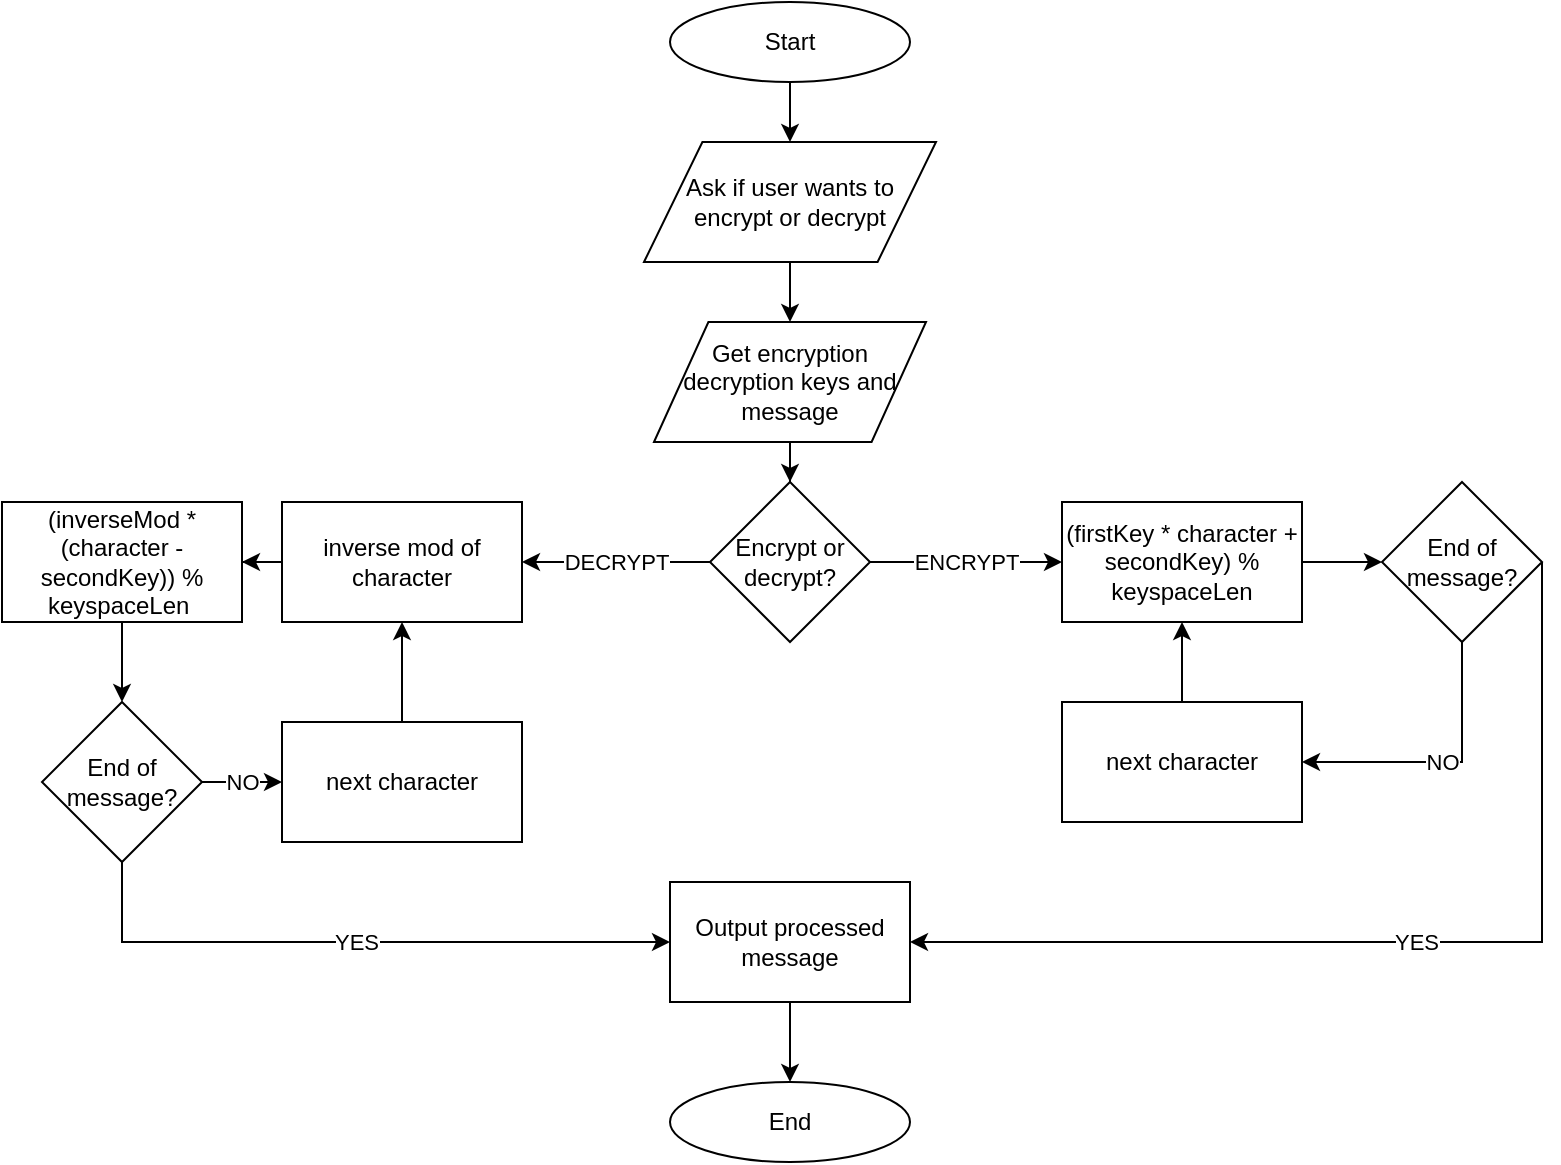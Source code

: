<mxfile version="12.8.1" type="device"><diagram id="C5RBs43oDa-KdzZeNtuy" name="Page-1"><mxGraphModel dx="1038" dy="499" grid="1" gridSize="10" guides="1" tooltips="1" connect="1" arrows="1" fold="1" page="1" pageScale="1" pageWidth="827" pageHeight="1169" math="0" shadow="0"><root><mxCell id="WIyWlLk6GJQsqaUBKTNV-0"/><mxCell id="WIyWlLk6GJQsqaUBKTNV-1" parent="WIyWlLk6GJQsqaUBKTNV-0"/><mxCell id="MBI_yBEIbU1v8WnNI9XV-4" value="" style="edgeStyle=orthogonalEdgeStyle;rounded=0;orthogonalLoop=1;jettySize=auto;html=1;" edge="1" parent="WIyWlLk6GJQsqaUBKTNV-1" source="MBI_yBEIbU1v8WnNI9XV-1" target="MBI_yBEIbU1v8WnNI9XV-3"><mxGeometry relative="1" as="geometry"/></mxCell><mxCell id="MBI_yBEIbU1v8WnNI9XV-1" value="Start" style="ellipse;whiteSpace=wrap;html=1;" vertex="1" parent="WIyWlLk6GJQsqaUBKTNV-1"><mxGeometry x="354" y="40" width="120" height="40" as="geometry"/></mxCell><mxCell id="MBI_yBEIbU1v8WnNI9XV-8" value="" style="edgeStyle=orthogonalEdgeStyle;rounded=0;orthogonalLoop=1;jettySize=auto;html=1;" edge="1" parent="WIyWlLk6GJQsqaUBKTNV-1" source="MBI_yBEIbU1v8WnNI9XV-3" target="MBI_yBEIbU1v8WnNI9XV-7"><mxGeometry relative="1" as="geometry"/></mxCell><mxCell id="MBI_yBEIbU1v8WnNI9XV-3" value="Ask if user wants to encrypt or decrypt" style="shape=parallelogram;perimeter=parallelogramPerimeter;whiteSpace=wrap;html=1;" vertex="1" parent="WIyWlLk6GJQsqaUBKTNV-1"><mxGeometry x="341" y="110" width="146" height="60" as="geometry"/></mxCell><mxCell id="MBI_yBEIbU1v8WnNI9XV-10" value="" style="edgeStyle=orthogonalEdgeStyle;rounded=0;orthogonalLoop=1;jettySize=auto;html=1;" edge="1" parent="WIyWlLk6GJQsqaUBKTNV-1" source="MBI_yBEIbU1v8WnNI9XV-7" target="MBI_yBEIbU1v8WnNI9XV-9"><mxGeometry relative="1" as="geometry"/></mxCell><mxCell id="MBI_yBEIbU1v8WnNI9XV-7" value="Get encryption decryption keys and message" style="shape=parallelogram;perimeter=parallelogramPerimeter;whiteSpace=wrap;html=1;" vertex="1" parent="WIyWlLk6GJQsqaUBKTNV-1"><mxGeometry x="346" y="200" width="136" height="60" as="geometry"/></mxCell><mxCell id="MBI_yBEIbU1v8WnNI9XV-15" value="ENCRYPT" style="edgeStyle=orthogonalEdgeStyle;rounded=0;orthogonalLoop=1;jettySize=auto;html=1;" edge="1" parent="WIyWlLk6GJQsqaUBKTNV-1" source="MBI_yBEIbU1v8WnNI9XV-9" target="MBI_yBEIbU1v8WnNI9XV-14"><mxGeometry relative="1" as="geometry"/></mxCell><mxCell id="MBI_yBEIbU1v8WnNI9XV-26" value="DECRYPT" style="edgeStyle=orthogonalEdgeStyle;rounded=0;orthogonalLoop=1;jettySize=auto;html=1;entryX=1;entryY=0.5;entryDx=0;entryDy=0;" edge="1" parent="WIyWlLk6GJQsqaUBKTNV-1" source="MBI_yBEIbU1v8WnNI9XV-9" target="MBI_yBEIbU1v8WnNI9XV-27"><mxGeometry relative="1" as="geometry"><mxPoint x="280" y="320" as="targetPoint"/></mxGeometry></mxCell><mxCell id="MBI_yBEIbU1v8WnNI9XV-9" value="Encrypt or decrypt?" style="rhombus;whiteSpace=wrap;html=1;" vertex="1" parent="WIyWlLk6GJQsqaUBKTNV-1"><mxGeometry x="374" y="280" width="80" height="80" as="geometry"/></mxCell><mxCell id="MBI_yBEIbU1v8WnNI9XV-55" value="" style="edgeStyle=orthogonalEdgeStyle;rounded=0;orthogonalLoop=1;jettySize=auto;html=1;" edge="1" parent="WIyWlLk6GJQsqaUBKTNV-1" source="MBI_yBEIbU1v8WnNI9XV-14" target="MBI_yBEIbU1v8WnNI9XV-18"><mxGeometry relative="1" as="geometry"/></mxCell><mxCell id="MBI_yBEIbU1v8WnNI9XV-14" value="(firstKey * character + secondKey) % keyspaceLen" style="rounded=0;whiteSpace=wrap;html=1;" vertex="1" parent="WIyWlLk6GJQsqaUBKTNV-1"><mxGeometry x="550" y="290" width="120" height="60" as="geometry"/></mxCell><mxCell id="MBI_yBEIbU1v8WnNI9XV-53" value="" style="edgeStyle=orthogonalEdgeStyle;rounded=0;orthogonalLoop=1;jettySize=auto;html=1;entryX=0.5;entryY=1;entryDx=0;entryDy=0;" edge="1" parent="WIyWlLk6GJQsqaUBKTNV-1" source="MBI_yBEIbU1v8WnNI9XV-16" target="MBI_yBEIbU1v8WnNI9XV-14"><mxGeometry relative="1" as="geometry"><mxPoint x="547" y="310" as="targetPoint"/></mxGeometry></mxCell><mxCell id="MBI_yBEIbU1v8WnNI9XV-16" value="next character" style="rounded=0;whiteSpace=wrap;html=1;" vertex="1" parent="WIyWlLk6GJQsqaUBKTNV-1"><mxGeometry x="550" y="390" width="120" height="60" as="geometry"/></mxCell><mxCell id="MBI_yBEIbU1v8WnNI9XV-22" value="YES" style="edgeStyle=orthogonalEdgeStyle;rounded=0;orthogonalLoop=1;jettySize=auto;html=1;entryX=1;entryY=0.5;entryDx=0;entryDy=0;exitX=1;exitY=0.5;exitDx=0;exitDy=0;" edge="1" parent="WIyWlLk6GJQsqaUBKTNV-1" source="MBI_yBEIbU1v8WnNI9XV-18" target="MBI_yBEIbU1v8WnNI9XV-20"><mxGeometry relative="1" as="geometry"><mxPoint x="690" y="540" as="targetPoint"/><Array as="points"><mxPoint x="790" y="510"/></Array></mxGeometry></mxCell><mxCell id="MBI_yBEIbU1v8WnNI9XV-43" value="NO" style="edgeStyle=orthogonalEdgeStyle;rounded=0;orthogonalLoop=1;jettySize=auto;html=1;entryX=1;entryY=0.5;entryDx=0;entryDy=0;exitX=0.5;exitY=1;exitDx=0;exitDy=0;" edge="1" parent="WIyWlLk6GJQsqaUBKTNV-1" source="MBI_yBEIbU1v8WnNI9XV-18" target="MBI_yBEIbU1v8WnNI9XV-16"><mxGeometry relative="1" as="geometry"><mxPoint x="570" y="420" as="targetPoint"/></mxGeometry></mxCell><mxCell id="MBI_yBEIbU1v8WnNI9XV-18" value="End of message?" style="rhombus;whiteSpace=wrap;html=1;" vertex="1" parent="WIyWlLk6GJQsqaUBKTNV-1"><mxGeometry x="710" y="280" width="80" height="80" as="geometry"/></mxCell><mxCell id="MBI_yBEIbU1v8WnNI9XV-57" value="" style="edgeStyle=orthogonalEdgeStyle;rounded=0;orthogonalLoop=1;jettySize=auto;html=1;" edge="1" parent="WIyWlLk6GJQsqaUBKTNV-1" source="MBI_yBEIbU1v8WnNI9XV-20" target="MBI_yBEIbU1v8WnNI9XV-56"><mxGeometry relative="1" as="geometry"/></mxCell><mxCell id="MBI_yBEIbU1v8WnNI9XV-20" value="Output processed message" style="rounded=0;whiteSpace=wrap;html=1;" vertex="1" parent="WIyWlLk6GJQsqaUBKTNV-1"><mxGeometry x="354" y="480" width="120" height="60" as="geometry"/></mxCell><mxCell id="MBI_yBEIbU1v8WnNI9XV-30" value="" style="edgeStyle=orthogonalEdgeStyle;rounded=0;orthogonalLoop=1;jettySize=auto;html=1;" edge="1" parent="WIyWlLk6GJQsqaUBKTNV-1" source="MBI_yBEIbU1v8WnNI9XV-27" target="MBI_yBEIbU1v8WnNI9XV-29"><mxGeometry relative="1" as="geometry"/></mxCell><mxCell id="MBI_yBEIbU1v8WnNI9XV-27" value="inverse mod&amp;nbsp;of character" style="rounded=0;whiteSpace=wrap;html=1;" vertex="1" parent="WIyWlLk6GJQsqaUBKTNV-1"><mxGeometry x="160" y="290" width="120" height="60" as="geometry"/></mxCell><mxCell id="MBI_yBEIbU1v8WnNI9XV-49" value="" style="edgeStyle=orthogonalEdgeStyle;rounded=0;orthogonalLoop=1;jettySize=auto;html=1;entryX=0.5;entryY=0;entryDx=0;entryDy=0;" edge="1" parent="WIyWlLk6GJQsqaUBKTNV-1" source="MBI_yBEIbU1v8WnNI9XV-29" target="MBI_yBEIbU1v8WnNI9XV-33"><mxGeometry relative="1" as="geometry"><mxPoint x="80" y="430" as="targetPoint"/></mxGeometry></mxCell><mxCell id="MBI_yBEIbU1v8WnNI9XV-29" value="(inverseMod * (character - secondKey)) % keyspaceLen&amp;nbsp;" style="rounded=0;whiteSpace=wrap;html=1;" vertex="1" parent="WIyWlLk6GJQsqaUBKTNV-1"><mxGeometry x="20" y="290" width="120" height="60" as="geometry"/></mxCell><mxCell id="MBI_yBEIbU1v8WnNI9XV-46" value="NO" style="edgeStyle=orthogonalEdgeStyle;rounded=0;orthogonalLoop=1;jettySize=auto;html=1;entryX=0;entryY=0.5;entryDx=0;entryDy=0;" edge="1" parent="WIyWlLk6GJQsqaUBKTNV-1" source="MBI_yBEIbU1v8WnNI9XV-33" target="MBI_yBEIbU1v8WnNI9XV-44"><mxGeometry relative="1" as="geometry"><mxPoint x="200" y="510" as="targetPoint"/></mxGeometry></mxCell><mxCell id="MBI_yBEIbU1v8WnNI9XV-51" value="YES" style="edgeStyle=orthogonalEdgeStyle;rounded=0;orthogonalLoop=1;jettySize=auto;html=1;entryX=0;entryY=0.5;entryDx=0;entryDy=0;" edge="1" parent="WIyWlLk6GJQsqaUBKTNV-1" source="MBI_yBEIbU1v8WnNI9XV-33" target="MBI_yBEIbU1v8WnNI9XV-20"><mxGeometry relative="1" as="geometry"><mxPoint x="80" y="550" as="targetPoint"/><Array as="points"><mxPoint x="80" y="510"/></Array></mxGeometry></mxCell><mxCell id="MBI_yBEIbU1v8WnNI9XV-33" value="End of message?" style="rhombus;whiteSpace=wrap;html=1;" vertex="1" parent="WIyWlLk6GJQsqaUBKTNV-1"><mxGeometry x="40" y="390" width="80" height="80" as="geometry"/></mxCell><mxCell id="MBI_yBEIbU1v8WnNI9XV-47" value="" style="edgeStyle=orthogonalEdgeStyle;rounded=0;orthogonalLoop=1;jettySize=auto;html=1;" edge="1" parent="WIyWlLk6GJQsqaUBKTNV-1" source="MBI_yBEIbU1v8WnNI9XV-44" target="MBI_yBEIbU1v8WnNI9XV-27"><mxGeometry relative="1" as="geometry"/></mxCell><mxCell id="MBI_yBEIbU1v8WnNI9XV-44" value="next character" style="rounded=0;whiteSpace=wrap;html=1;" vertex="1" parent="WIyWlLk6GJQsqaUBKTNV-1"><mxGeometry x="160" y="400" width="120" height="60" as="geometry"/></mxCell><mxCell id="MBI_yBEIbU1v8WnNI9XV-56" value="End" style="ellipse;whiteSpace=wrap;html=1;" vertex="1" parent="WIyWlLk6GJQsqaUBKTNV-1"><mxGeometry x="354" y="580" width="120" height="40" as="geometry"/></mxCell></root></mxGraphModel></diagram></mxfile>